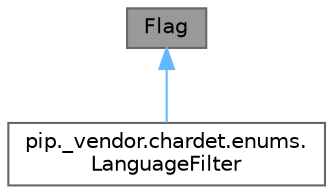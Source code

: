 digraph "Flag"
{
 // LATEX_PDF_SIZE
  bgcolor="transparent";
  edge [fontname=Helvetica,fontsize=10,labelfontname=Helvetica,labelfontsize=10];
  node [fontname=Helvetica,fontsize=10,shape=box,height=0.2,width=0.4];
  Node1 [id="Node000001",label="Flag",height=0.2,width=0.4,color="gray40", fillcolor="grey60", style="filled", fontcolor="black",tooltip=" "];
  Node1 -> Node2 [id="edge1_Node000001_Node000002",dir="back",color="steelblue1",style="solid",tooltip=" "];
  Node2 [id="Node000002",label="pip._vendor.chardet.enums.\lLanguageFilter",height=0.2,width=0.4,color="gray40", fillcolor="white", style="filled",URL="$d8/df6/classpip_1_1__vendor_1_1chardet_1_1enums_1_1LanguageFilter.html",tooltip=" "];
}
